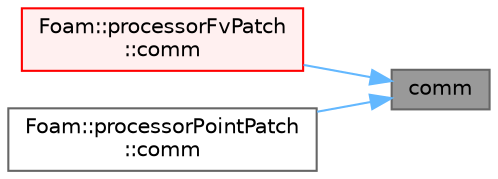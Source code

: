 digraph "comm"
{
 // LATEX_PDF_SIZE
  bgcolor="transparent";
  edge [fontname=Helvetica,fontsize=10,labelfontname=Helvetica,labelfontsize=10];
  node [fontname=Helvetica,fontsize=10,shape=box,height=0.2,width=0.4];
  rankdir="RL";
  Node1 [id="Node000001",label="comm",height=0.2,width=0.4,color="gray40", fillcolor="grey60", style="filled", fontcolor="black",tooltip=" "];
  Node1 -> Node2 [id="edge1_Node000001_Node000002",dir="back",color="steelblue1",style="solid",tooltip=" "];
  Node2 [id="Node000002",label="Foam::processorFvPatch\l::comm",height=0.2,width=0.4,color="red", fillcolor="#FFF0F0", style="filled",URL="$classFoam_1_1processorFvPatch.html#a8bdf05e14c00281ba14f0e1e24c2dd58",tooltip=" "];
  Node1 -> Node4 [id="edge2_Node000001_Node000004",dir="back",color="steelblue1",style="solid",tooltip=" "];
  Node4 [id="Node000004",label="Foam::processorPointPatch\l::comm",height=0.2,width=0.4,color="grey40", fillcolor="white", style="filled",URL="$classFoam_1_1processorPointPatch.html#a8bdf05e14c00281ba14f0e1e24c2dd58",tooltip=" "];
}

